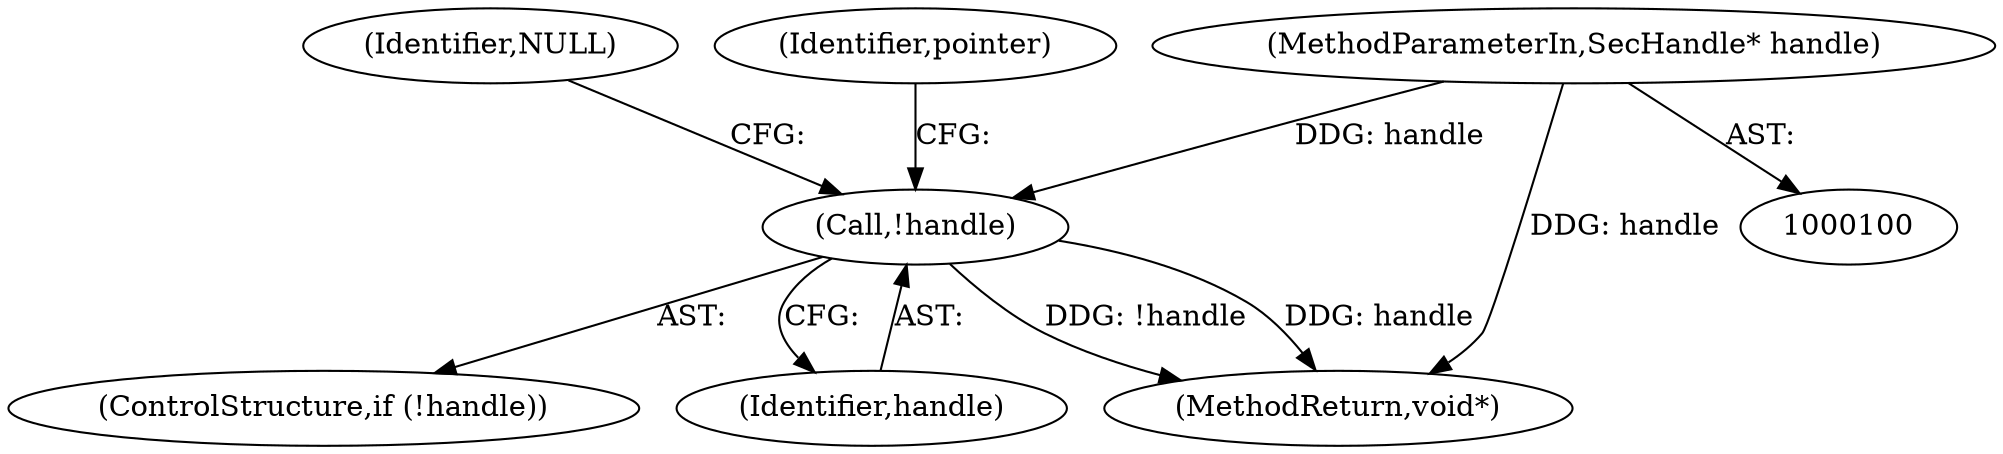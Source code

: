digraph "0_FreeRDP_0773bb9303d24473fe1185d85a424dfe159aff53_5@pointer" {
"1000105" [label="(Call,!handle)"];
"1000101" [label="(MethodParameterIn,SecHandle* handle)"];
"1000108" [label="(Identifier,NULL)"];
"1000104" [label="(ControlStructure,if (!handle))"];
"1000110" [label="(Identifier,pointer)"];
"1000106" [label="(Identifier,handle)"];
"1000101" [label="(MethodParameterIn,SecHandle* handle)"];
"1000105" [label="(Call,!handle)"];
"1000121" [label="(MethodReturn,void*)"];
"1000105" -> "1000104"  [label="AST: "];
"1000105" -> "1000106"  [label="CFG: "];
"1000106" -> "1000105"  [label="AST: "];
"1000108" -> "1000105"  [label="CFG: "];
"1000110" -> "1000105"  [label="CFG: "];
"1000105" -> "1000121"  [label="DDG: !handle"];
"1000105" -> "1000121"  [label="DDG: handle"];
"1000101" -> "1000105"  [label="DDG: handle"];
"1000101" -> "1000100"  [label="AST: "];
"1000101" -> "1000121"  [label="DDG: handle"];
}

